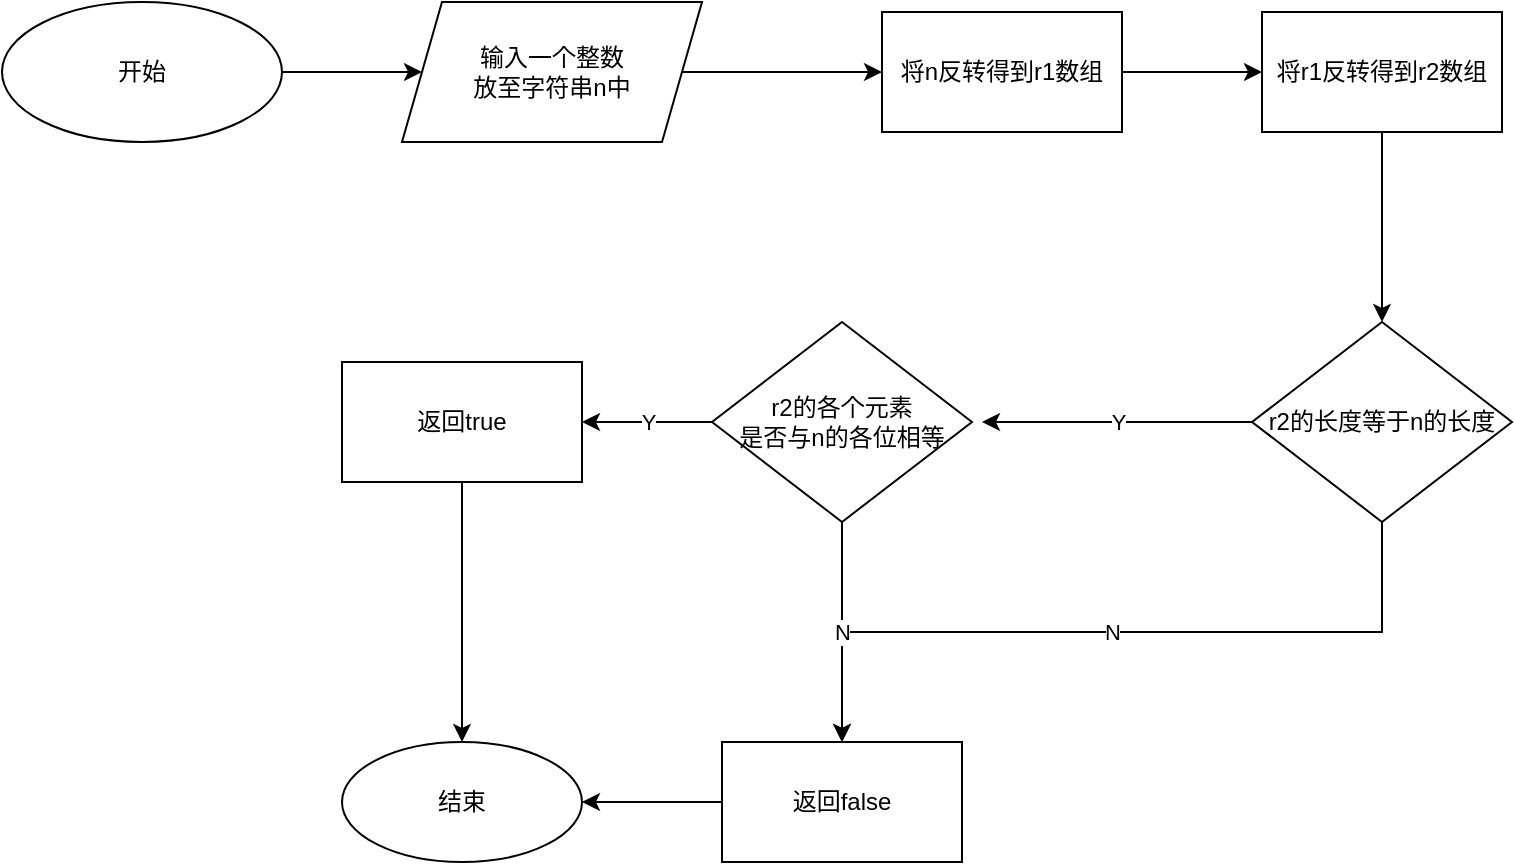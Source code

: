 <mxfile version="18.2.0" type="github">
  <diagram id="l3KeeaUU528Fxd-ypMfQ" name="第 1 页">
    <mxGraphModel dx="2109" dy="692" grid="0" gridSize="10" guides="1" tooltips="1" connect="1" arrows="1" fold="1" page="1" pageScale="1" pageWidth="827" pageHeight="1169" math="0" shadow="0">
      <root>
        <mxCell id="0" />
        <mxCell id="1" parent="0" />
        <mxCell id="sZfoS66CgbQDu7fXdqCo-36" style="edgeStyle=orthogonalEdgeStyle;rounded=0;orthogonalLoop=1;jettySize=auto;html=1;exitX=1;exitY=0.5;exitDx=0;exitDy=0;entryX=0;entryY=0.5;entryDx=0;entryDy=0;" edge="1" parent="1" source="sZfoS66CgbQDu7fXdqCo-1" target="sZfoS66CgbQDu7fXdqCo-5">
          <mxGeometry relative="1" as="geometry" />
        </mxCell>
        <mxCell id="sZfoS66CgbQDu7fXdqCo-1" value="将n反转得到r1数组" style="rounded=0;whiteSpace=wrap;html=1;" vertex="1" parent="1">
          <mxGeometry x="-357" y="603" width="120" height="60" as="geometry" />
        </mxCell>
        <mxCell id="sZfoS66CgbQDu7fXdqCo-34" style="edgeStyle=orthogonalEdgeStyle;rounded=0;orthogonalLoop=1;jettySize=auto;html=1;exitX=1;exitY=0.5;exitDx=0;exitDy=0;entryX=0;entryY=0.5;entryDx=0;entryDy=0;" edge="1" parent="1" source="sZfoS66CgbQDu7fXdqCo-3" target="sZfoS66CgbQDu7fXdqCo-4">
          <mxGeometry relative="1" as="geometry" />
        </mxCell>
        <mxCell id="sZfoS66CgbQDu7fXdqCo-3" value="开始" style="ellipse;whiteSpace=wrap;html=1;" vertex="1" parent="1">
          <mxGeometry x="-797" y="598" width="140" height="70" as="geometry" />
        </mxCell>
        <mxCell id="sZfoS66CgbQDu7fXdqCo-35" style="edgeStyle=orthogonalEdgeStyle;rounded=0;orthogonalLoop=1;jettySize=auto;html=1;exitX=1;exitY=0.5;exitDx=0;exitDy=0;entryX=0;entryY=0.5;entryDx=0;entryDy=0;" edge="1" parent="1" source="sZfoS66CgbQDu7fXdqCo-4" target="sZfoS66CgbQDu7fXdqCo-1">
          <mxGeometry relative="1" as="geometry" />
        </mxCell>
        <mxCell id="sZfoS66CgbQDu7fXdqCo-4" value="输入一个整数&lt;br&gt;放至字符串n中" style="shape=parallelogram;perimeter=parallelogramPerimeter;whiteSpace=wrap;html=1;fixedSize=1;" vertex="1" parent="1">
          <mxGeometry x="-597" y="598" width="150" height="70" as="geometry" />
        </mxCell>
        <mxCell id="sZfoS66CgbQDu7fXdqCo-7" value="" style="edgeStyle=orthogonalEdgeStyle;rounded=0;orthogonalLoop=1;jettySize=auto;html=1;" edge="1" parent="1" source="sZfoS66CgbQDu7fXdqCo-5" target="sZfoS66CgbQDu7fXdqCo-6">
          <mxGeometry relative="1" as="geometry" />
        </mxCell>
        <mxCell id="sZfoS66CgbQDu7fXdqCo-5" value="将r1反转得到r2数组" style="rounded=0;whiteSpace=wrap;html=1;" vertex="1" parent="1">
          <mxGeometry x="-167" y="603" width="120" height="60" as="geometry" />
        </mxCell>
        <mxCell id="sZfoS66CgbQDu7fXdqCo-39" value="N" style="edgeStyle=orthogonalEdgeStyle;rounded=0;orthogonalLoop=1;jettySize=auto;html=1;exitX=0.5;exitY=1;exitDx=0;exitDy=0;entryX=0.5;entryY=0;entryDx=0;entryDy=0;" edge="1" parent="1" source="sZfoS66CgbQDu7fXdqCo-6" target="sZfoS66CgbQDu7fXdqCo-21">
          <mxGeometry relative="1" as="geometry" />
        </mxCell>
        <mxCell id="sZfoS66CgbQDu7fXdqCo-40" value="Y" style="edgeStyle=orthogonalEdgeStyle;rounded=0;orthogonalLoop=1;jettySize=auto;html=1;exitX=0;exitY=0.5;exitDx=0;exitDy=0;" edge="1" parent="1" source="sZfoS66CgbQDu7fXdqCo-6">
          <mxGeometry relative="1" as="geometry">
            <mxPoint x="-307" y="808" as="targetPoint" />
          </mxGeometry>
        </mxCell>
        <mxCell id="sZfoS66CgbQDu7fXdqCo-6" value="r2的长度等于n的长度" style="rhombus;whiteSpace=wrap;html=1;rounded=0;" vertex="1" parent="1">
          <mxGeometry x="-172" y="758" width="130" height="100" as="geometry" />
        </mxCell>
        <mxCell id="sZfoS66CgbQDu7fXdqCo-41" value="N" style="edgeStyle=orthogonalEdgeStyle;rounded=0;orthogonalLoop=1;jettySize=auto;html=1;exitX=0.5;exitY=1;exitDx=0;exitDy=0;entryX=0.5;entryY=0;entryDx=0;entryDy=0;" edge="1" parent="1" source="sZfoS66CgbQDu7fXdqCo-13" target="sZfoS66CgbQDu7fXdqCo-21">
          <mxGeometry relative="1" as="geometry" />
        </mxCell>
        <mxCell id="sZfoS66CgbQDu7fXdqCo-42" value="Y" style="edgeStyle=orthogonalEdgeStyle;rounded=0;orthogonalLoop=1;jettySize=auto;html=1;exitX=0;exitY=0.5;exitDx=0;exitDy=0;entryX=1;entryY=0.5;entryDx=0;entryDy=0;" edge="1" parent="1" source="sZfoS66CgbQDu7fXdqCo-13" target="sZfoS66CgbQDu7fXdqCo-15">
          <mxGeometry relative="1" as="geometry" />
        </mxCell>
        <mxCell id="sZfoS66CgbQDu7fXdqCo-13" value="r2的各个元素&lt;br&gt;是否与n的各位相等" style="rhombus;whiteSpace=wrap;html=1;rounded=0;" vertex="1" parent="1">
          <mxGeometry x="-442" y="758" width="130" height="100" as="geometry" />
        </mxCell>
        <mxCell id="sZfoS66CgbQDu7fXdqCo-43" style="edgeStyle=orthogonalEdgeStyle;rounded=0;orthogonalLoop=1;jettySize=auto;html=1;entryX=0.5;entryY=0;entryDx=0;entryDy=0;" edge="1" parent="1" source="sZfoS66CgbQDu7fXdqCo-15" target="sZfoS66CgbQDu7fXdqCo-29">
          <mxGeometry relative="1" as="geometry" />
        </mxCell>
        <mxCell id="sZfoS66CgbQDu7fXdqCo-15" value="返回true" style="rounded=0;whiteSpace=wrap;html=1;" vertex="1" parent="1">
          <mxGeometry x="-627" y="778" width="120" height="60" as="geometry" />
        </mxCell>
        <mxCell id="sZfoS66CgbQDu7fXdqCo-44" style="edgeStyle=orthogonalEdgeStyle;rounded=0;orthogonalLoop=1;jettySize=auto;html=1;exitX=0;exitY=0.5;exitDx=0;exitDy=0;entryX=1;entryY=0.5;entryDx=0;entryDy=0;" edge="1" parent="1" source="sZfoS66CgbQDu7fXdqCo-21" target="sZfoS66CgbQDu7fXdqCo-29">
          <mxGeometry relative="1" as="geometry" />
        </mxCell>
        <mxCell id="sZfoS66CgbQDu7fXdqCo-21" value="返回false" style="rounded=0;whiteSpace=wrap;html=1;" vertex="1" parent="1">
          <mxGeometry x="-437" y="968" width="120" height="60" as="geometry" />
        </mxCell>
        <mxCell id="sZfoS66CgbQDu7fXdqCo-29" value="结束" style="ellipse;whiteSpace=wrap;html=1;rounded=0;" vertex="1" parent="1">
          <mxGeometry x="-627" y="968" width="120" height="60" as="geometry" />
        </mxCell>
      </root>
    </mxGraphModel>
  </diagram>
</mxfile>
